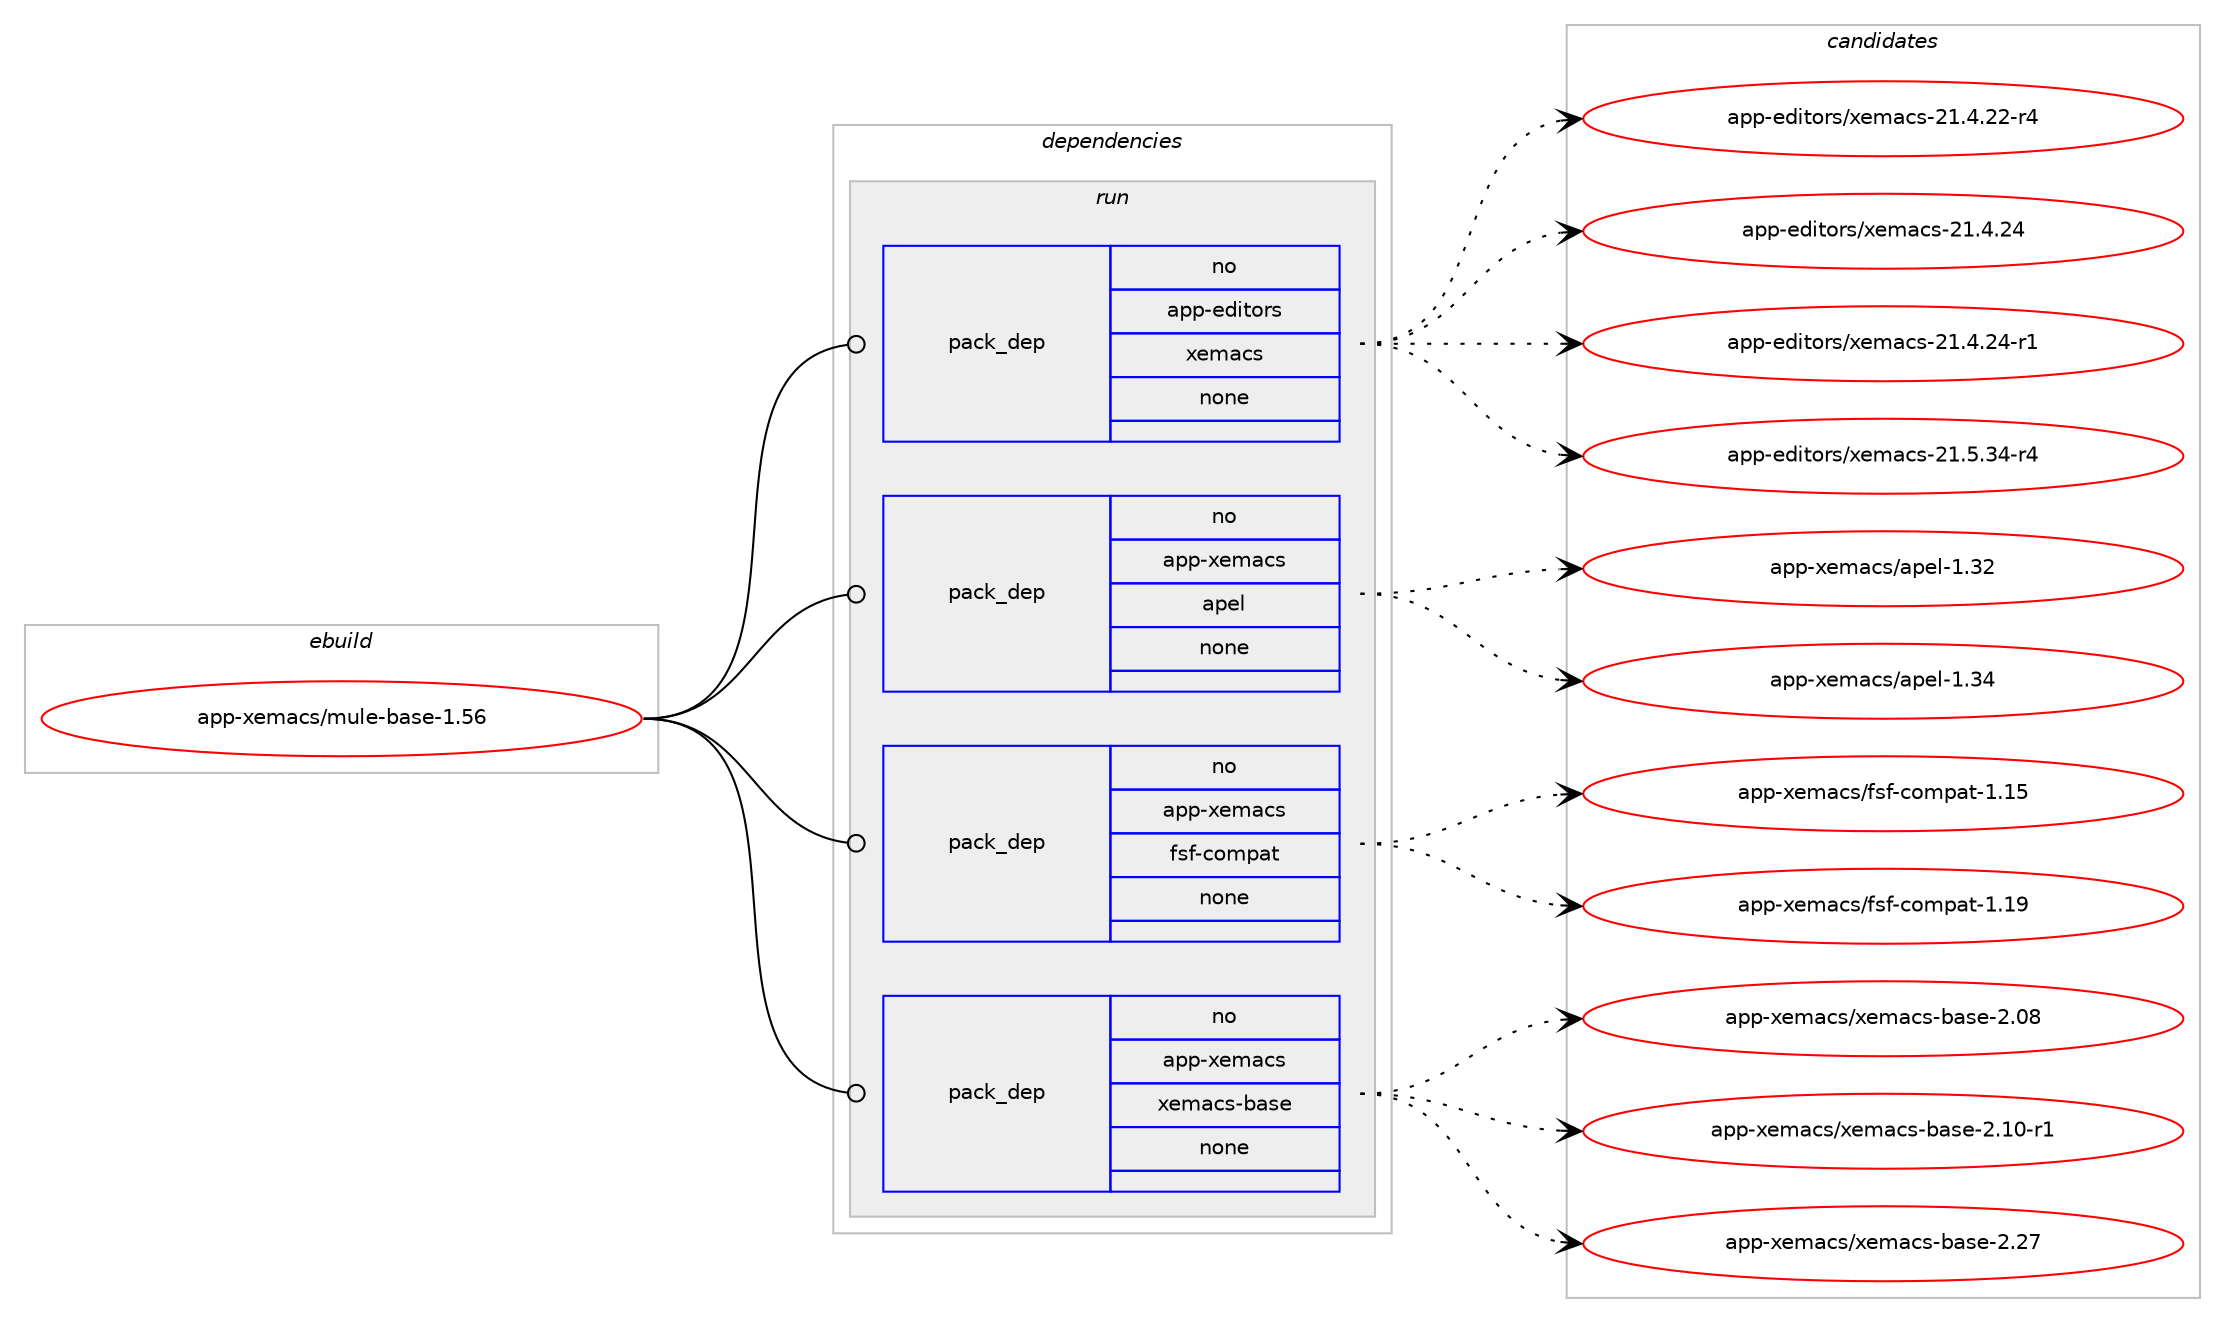 digraph prolog {

# *************
# Graph options
# *************

newrank=true;
concentrate=true;
compound=true;
graph [rankdir=LR,fontname=Helvetica,fontsize=10,ranksep=1.5];#, ranksep=2.5, nodesep=0.2];
edge  [arrowhead=vee];
node  [fontname=Helvetica,fontsize=10];

# **********
# The ebuild
# **********

subgraph cluster_leftcol {
color=gray;
rank=same;
label=<<i>ebuild</i>>;
id [label="app-xemacs/mule-base-1.56", color=red, width=4, href="../app-xemacs/mule-base-1.56.svg"];
}

# ****************
# The dependencies
# ****************

subgraph cluster_midcol {
color=gray;
label=<<i>dependencies</i>>;
subgraph cluster_compile {
fillcolor="#eeeeee";
style=filled;
label=<<i>compile</i>>;
}
subgraph cluster_compileandrun {
fillcolor="#eeeeee";
style=filled;
label=<<i>compile and run</i>>;
}
subgraph cluster_run {
fillcolor="#eeeeee";
style=filled;
label=<<i>run</i>>;
subgraph pack47158 {
dependency64328 [label=<<TABLE BORDER="0" CELLBORDER="1" CELLSPACING="0" CELLPADDING="4" WIDTH="220"><TR><TD ROWSPAN="6" CELLPADDING="30">pack_dep</TD></TR><TR><TD WIDTH="110">no</TD></TR><TR><TD>app-editors</TD></TR><TR><TD>xemacs</TD></TR><TR><TD>none</TD></TR><TR><TD></TD></TR></TABLE>>, shape=none, color=blue];
}
id:e -> dependency64328:w [weight=20,style="solid",arrowhead="odot"];
subgraph pack47159 {
dependency64329 [label=<<TABLE BORDER="0" CELLBORDER="1" CELLSPACING="0" CELLPADDING="4" WIDTH="220"><TR><TD ROWSPAN="6" CELLPADDING="30">pack_dep</TD></TR><TR><TD WIDTH="110">no</TD></TR><TR><TD>app-xemacs</TD></TR><TR><TD>apel</TD></TR><TR><TD>none</TD></TR><TR><TD></TD></TR></TABLE>>, shape=none, color=blue];
}
id:e -> dependency64329:w [weight=20,style="solid",arrowhead="odot"];
subgraph pack47160 {
dependency64330 [label=<<TABLE BORDER="0" CELLBORDER="1" CELLSPACING="0" CELLPADDING="4" WIDTH="220"><TR><TD ROWSPAN="6" CELLPADDING="30">pack_dep</TD></TR><TR><TD WIDTH="110">no</TD></TR><TR><TD>app-xemacs</TD></TR><TR><TD>fsf-compat</TD></TR><TR><TD>none</TD></TR><TR><TD></TD></TR></TABLE>>, shape=none, color=blue];
}
id:e -> dependency64330:w [weight=20,style="solid",arrowhead="odot"];
subgraph pack47161 {
dependency64331 [label=<<TABLE BORDER="0" CELLBORDER="1" CELLSPACING="0" CELLPADDING="4" WIDTH="220"><TR><TD ROWSPAN="6" CELLPADDING="30">pack_dep</TD></TR><TR><TD WIDTH="110">no</TD></TR><TR><TD>app-xemacs</TD></TR><TR><TD>xemacs-base</TD></TR><TR><TD>none</TD></TR><TR><TD></TD></TR></TABLE>>, shape=none, color=blue];
}
id:e -> dependency64331:w [weight=20,style="solid",arrowhead="odot"];
}
}

# **************
# The candidates
# **************

subgraph cluster_choices {
rank=same;
color=gray;
label=<<i>candidates</i>>;

subgraph choice47158 {
color=black;
nodesep=1;
choice971121124510110010511611111411547120101109979911545504946524650504511452 [label="app-editors/xemacs-21.4.22-r4", color=red, width=4,href="../app-editors/xemacs-21.4.22-r4.svg"];
choice97112112451011001051161111141154712010110997991154550494652465052 [label="app-editors/xemacs-21.4.24", color=red, width=4,href="../app-editors/xemacs-21.4.24.svg"];
choice971121124510110010511611111411547120101109979911545504946524650524511449 [label="app-editors/xemacs-21.4.24-r1", color=red, width=4,href="../app-editors/xemacs-21.4.24-r1.svg"];
choice971121124510110010511611111411547120101109979911545504946534651524511452 [label="app-editors/xemacs-21.5.34-r4", color=red, width=4,href="../app-editors/xemacs-21.5.34-r4.svg"];
dependency64328:e -> choice971121124510110010511611111411547120101109979911545504946524650504511452:w [style=dotted,weight="100"];
dependency64328:e -> choice97112112451011001051161111141154712010110997991154550494652465052:w [style=dotted,weight="100"];
dependency64328:e -> choice971121124510110010511611111411547120101109979911545504946524650524511449:w [style=dotted,weight="100"];
dependency64328:e -> choice971121124510110010511611111411547120101109979911545504946534651524511452:w [style=dotted,weight="100"];
}
subgraph choice47159 {
color=black;
nodesep=1;
choice9711211245120101109979911547971121011084549465150 [label="app-xemacs/apel-1.32", color=red, width=4,href="../app-xemacs/apel-1.32.svg"];
choice9711211245120101109979911547971121011084549465152 [label="app-xemacs/apel-1.34", color=red, width=4,href="../app-xemacs/apel-1.34.svg"];
dependency64329:e -> choice9711211245120101109979911547971121011084549465150:w [style=dotted,weight="100"];
dependency64329:e -> choice9711211245120101109979911547971121011084549465152:w [style=dotted,weight="100"];
}
subgraph choice47160 {
color=black;
nodesep=1;
choice97112112451201011099799115471021151024599111109112971164549464953 [label="app-xemacs/fsf-compat-1.15", color=red, width=4,href="../app-xemacs/fsf-compat-1.15.svg"];
choice97112112451201011099799115471021151024599111109112971164549464957 [label="app-xemacs/fsf-compat-1.19", color=red, width=4,href="../app-xemacs/fsf-compat-1.19.svg"];
dependency64330:e -> choice97112112451201011099799115471021151024599111109112971164549464953:w [style=dotted,weight="100"];
dependency64330:e -> choice97112112451201011099799115471021151024599111109112971164549464957:w [style=dotted,weight="100"];
}
subgraph choice47161 {
color=black;
nodesep=1;
choice971121124512010110997991154712010110997991154598971151014550464856 [label="app-xemacs/xemacs-base-2.08", color=red, width=4,href="../app-xemacs/xemacs-base-2.08.svg"];
choice9711211245120101109979911547120101109979911545989711510145504649484511449 [label="app-xemacs/xemacs-base-2.10-r1", color=red, width=4,href="../app-xemacs/xemacs-base-2.10-r1.svg"];
choice971121124512010110997991154712010110997991154598971151014550465055 [label="app-xemacs/xemacs-base-2.27", color=red, width=4,href="../app-xemacs/xemacs-base-2.27.svg"];
dependency64331:e -> choice971121124512010110997991154712010110997991154598971151014550464856:w [style=dotted,weight="100"];
dependency64331:e -> choice9711211245120101109979911547120101109979911545989711510145504649484511449:w [style=dotted,weight="100"];
dependency64331:e -> choice971121124512010110997991154712010110997991154598971151014550465055:w [style=dotted,weight="100"];
}
}

}
